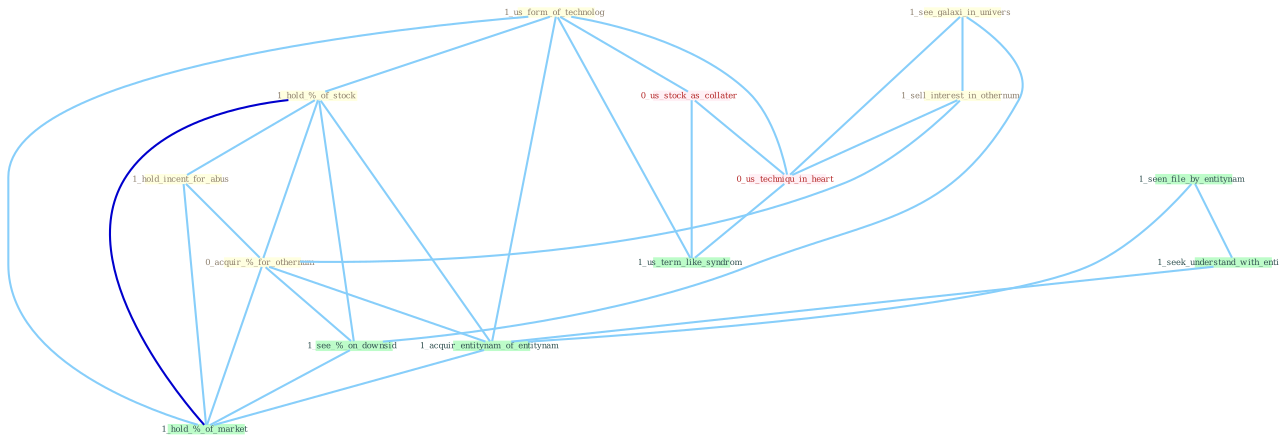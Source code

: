 Graph G{ 
    node
    [shape=polygon,style=filled,width=.5,height=.06,color="#BDFCC9",fixedsize=true,fontsize=4,
    fontcolor="#2f4f4f"];
    {node
    [color="#ffffe0", fontcolor="#8b7d6b"] "1_us_form_of_technolog " "1_see_galaxi_in_univers " "1_hold_%_of_stock " "1_sell_interest_in_othernum " "1_hold_incent_for_abus " "0_acquir_%_for_othernum "}
{node [color="#fff0f5", fontcolor="#b22222"] "0_us_stock_as_collater " "0_us_techniqu_in_heart "}
edge [color="#B0E2FF"];

	"1_us_form_of_technolog " -- "1_hold_%_of_stock " [w="1", color="#87cefa" ];
	"1_us_form_of_technolog " -- "0_us_stock_as_collater " [w="1", color="#87cefa" ];
	"1_us_form_of_technolog " -- "1_acquir_entitynam_of_entitynam " [w="1", color="#87cefa" ];
	"1_us_form_of_technolog " -- "0_us_techniqu_in_heart " [w="1", color="#87cefa" ];
	"1_us_form_of_technolog " -- "1_us_term_like_syndrom " [w="1", color="#87cefa" ];
	"1_us_form_of_technolog " -- "1_hold_%_of_market " [w="1", color="#87cefa" ];
	"1_see_galaxi_in_univers " -- "1_sell_interest_in_othernum " [w="1", color="#87cefa" ];
	"1_see_galaxi_in_univers " -- "0_us_techniqu_in_heart " [w="1", color="#87cefa" ];
	"1_see_galaxi_in_univers " -- "1_see_%_on_downsid " [w="1", color="#87cefa" ];
	"1_hold_%_of_stock " -- "1_hold_incent_for_abus " [w="1", color="#87cefa" ];
	"1_hold_%_of_stock " -- "0_acquir_%_for_othernum " [w="1", color="#87cefa" ];
	"1_hold_%_of_stock " -- "1_acquir_entitynam_of_entitynam " [w="1", color="#87cefa" ];
	"1_hold_%_of_stock " -- "1_see_%_on_downsid " [w="1", color="#87cefa" ];
	"1_hold_%_of_stock " -- "1_hold_%_of_market " [w="3", color="#0000cd" , len=0.6];
	"1_sell_interest_in_othernum " -- "0_acquir_%_for_othernum " [w="1", color="#87cefa" ];
	"1_sell_interest_in_othernum " -- "0_us_techniqu_in_heart " [w="1", color="#87cefa" ];
	"1_hold_incent_for_abus " -- "0_acquir_%_for_othernum " [w="1", color="#87cefa" ];
	"1_hold_incent_for_abus " -- "1_hold_%_of_market " [w="1", color="#87cefa" ];
	"0_acquir_%_for_othernum " -- "1_acquir_entitynam_of_entitynam " [w="1", color="#87cefa" ];
	"0_acquir_%_for_othernum " -- "1_see_%_on_downsid " [w="1", color="#87cefa" ];
	"0_acquir_%_for_othernum " -- "1_hold_%_of_market " [w="1", color="#87cefa" ];
	"1_seen_file_by_entitynam " -- "1_seek_understand_with_entitynam " [w="1", color="#87cefa" ];
	"1_seen_file_by_entitynam " -- "1_acquir_entitynam_of_entitynam " [w="1", color="#87cefa" ];
	"0_us_stock_as_collater " -- "0_us_techniqu_in_heart " [w="1", color="#87cefa" ];
	"0_us_stock_as_collater " -- "1_us_term_like_syndrom " [w="1", color="#87cefa" ];
	"1_seek_understand_with_entitynam " -- "1_acquir_entitynam_of_entitynam " [w="1", color="#87cefa" ];
	"1_acquir_entitynam_of_entitynam " -- "1_hold_%_of_market " [w="1", color="#87cefa" ];
	"0_us_techniqu_in_heart " -- "1_us_term_like_syndrom " [w="1", color="#87cefa" ];
	"1_see_%_on_downsid " -- "1_hold_%_of_market " [w="1", color="#87cefa" ];
}